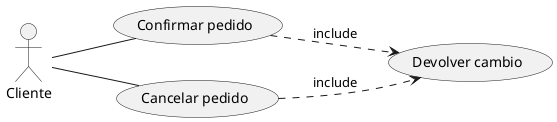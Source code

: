 @startuml
left to right direction

actor Cliente



  Cliente -- (Confirmar pedido)
  Cliente -- (Cancelar pedido)


  (Confirmar pedido) ..> (Devolver cambio) : include
  (Cancelar pedido) ..> (Devolver cambio) : include
}

@enduml

